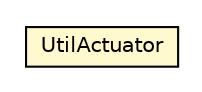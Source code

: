 #!/usr/local/bin/dot
#
# Class diagram 
# Generated by UMLGraph version R5_6-24-gf6e263 (http://www.umlgraph.org/)
#

digraph G {
	edge [fontname="Helvetica",fontsize=10,labelfontname="Helvetica",labelfontsize=10];
	node [fontname="Helvetica",fontsize=10,shape=plaintext];
	nodesep=0.25;
	ranksep=0.5;
	// org.universAAL.support.utils.service.mid.UtilActuator
	c8474659 [label=<<table title="org.universAAL.support.utils.service.mid.UtilActuator" border="0" cellborder="1" cellspacing="0" cellpadding="2" port="p" bgcolor="lemonChiffon" href="./UtilActuator.html">
		<tr><td><table border="0" cellspacing="0" cellpadding="1">
<tr><td align="center" balign="center"> UtilActuator </td></tr>
		</table></td></tr>
		</table>>, URL="./UtilActuator.html", fontname="Helvetica", fontcolor="black", fontsize=10.0];
}

